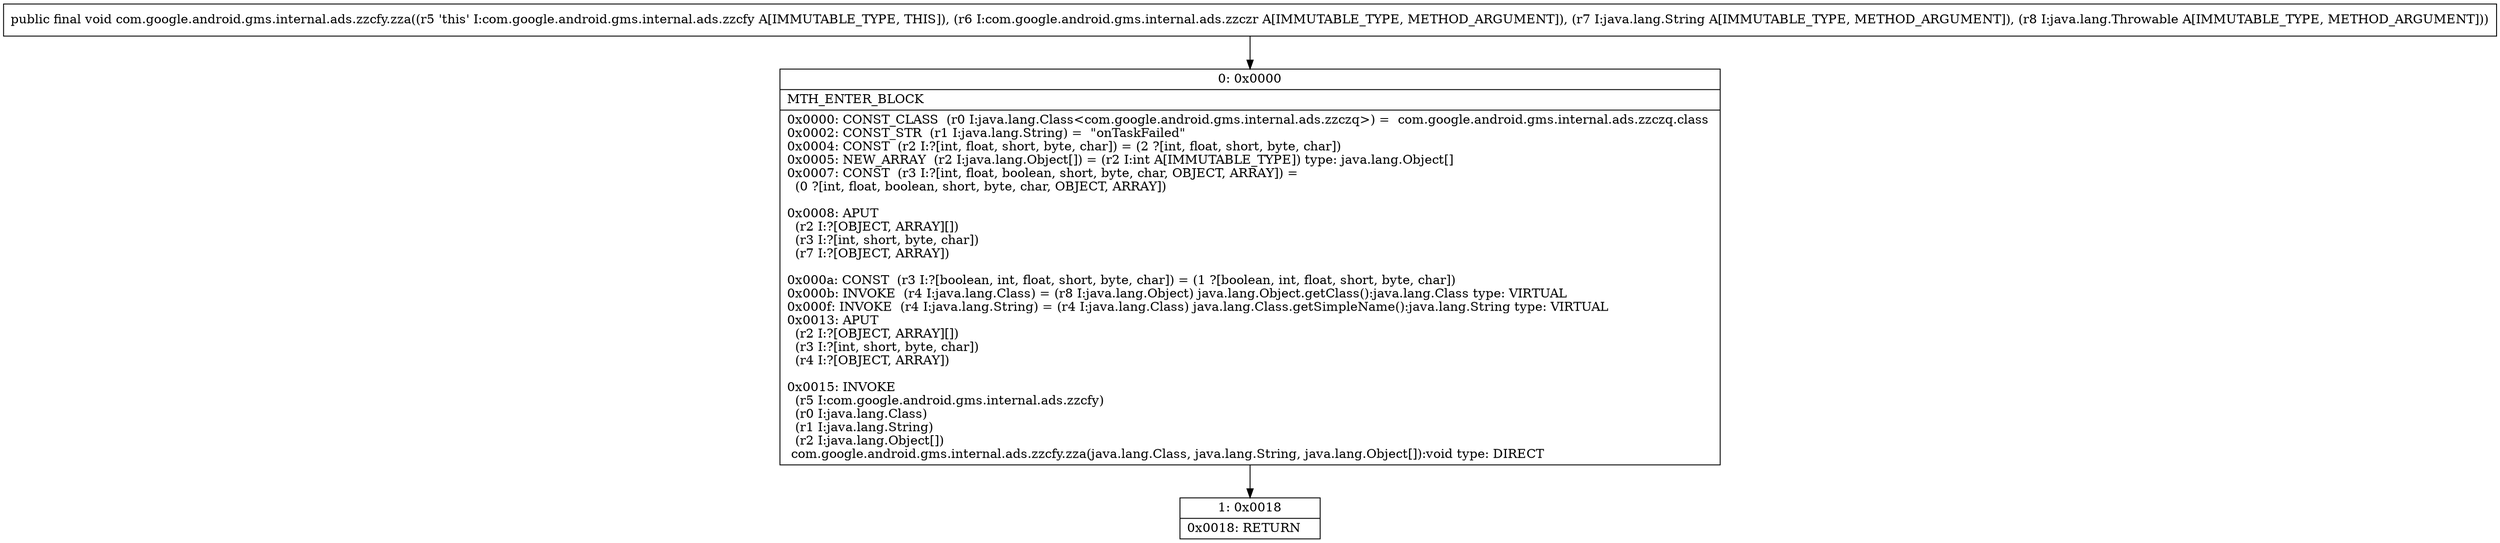 digraph "CFG forcom.google.android.gms.internal.ads.zzcfy.zza(Lcom\/google\/android\/gms\/internal\/ads\/zzczr;Ljava\/lang\/String;Ljava\/lang\/Throwable;)V" {
Node_0 [shape=record,label="{0\:\ 0x0000|MTH_ENTER_BLOCK\l|0x0000: CONST_CLASS  (r0 I:java.lang.Class\<com.google.android.gms.internal.ads.zzczq\>) =  com.google.android.gms.internal.ads.zzczq.class \l0x0002: CONST_STR  (r1 I:java.lang.String) =  \"onTaskFailed\" \l0x0004: CONST  (r2 I:?[int, float, short, byte, char]) = (2 ?[int, float, short, byte, char]) \l0x0005: NEW_ARRAY  (r2 I:java.lang.Object[]) = (r2 I:int A[IMMUTABLE_TYPE]) type: java.lang.Object[] \l0x0007: CONST  (r3 I:?[int, float, boolean, short, byte, char, OBJECT, ARRAY]) = \l  (0 ?[int, float, boolean, short, byte, char, OBJECT, ARRAY])\l \l0x0008: APUT  \l  (r2 I:?[OBJECT, ARRAY][])\l  (r3 I:?[int, short, byte, char])\l  (r7 I:?[OBJECT, ARRAY])\l \l0x000a: CONST  (r3 I:?[boolean, int, float, short, byte, char]) = (1 ?[boolean, int, float, short, byte, char]) \l0x000b: INVOKE  (r4 I:java.lang.Class) = (r8 I:java.lang.Object) java.lang.Object.getClass():java.lang.Class type: VIRTUAL \l0x000f: INVOKE  (r4 I:java.lang.String) = (r4 I:java.lang.Class) java.lang.Class.getSimpleName():java.lang.String type: VIRTUAL \l0x0013: APUT  \l  (r2 I:?[OBJECT, ARRAY][])\l  (r3 I:?[int, short, byte, char])\l  (r4 I:?[OBJECT, ARRAY])\l \l0x0015: INVOKE  \l  (r5 I:com.google.android.gms.internal.ads.zzcfy)\l  (r0 I:java.lang.Class)\l  (r1 I:java.lang.String)\l  (r2 I:java.lang.Object[])\l com.google.android.gms.internal.ads.zzcfy.zza(java.lang.Class, java.lang.String, java.lang.Object[]):void type: DIRECT \l}"];
Node_1 [shape=record,label="{1\:\ 0x0018|0x0018: RETURN   \l}"];
MethodNode[shape=record,label="{public final void com.google.android.gms.internal.ads.zzcfy.zza((r5 'this' I:com.google.android.gms.internal.ads.zzcfy A[IMMUTABLE_TYPE, THIS]), (r6 I:com.google.android.gms.internal.ads.zzczr A[IMMUTABLE_TYPE, METHOD_ARGUMENT]), (r7 I:java.lang.String A[IMMUTABLE_TYPE, METHOD_ARGUMENT]), (r8 I:java.lang.Throwable A[IMMUTABLE_TYPE, METHOD_ARGUMENT])) }"];
MethodNode -> Node_0;
Node_0 -> Node_1;
}

